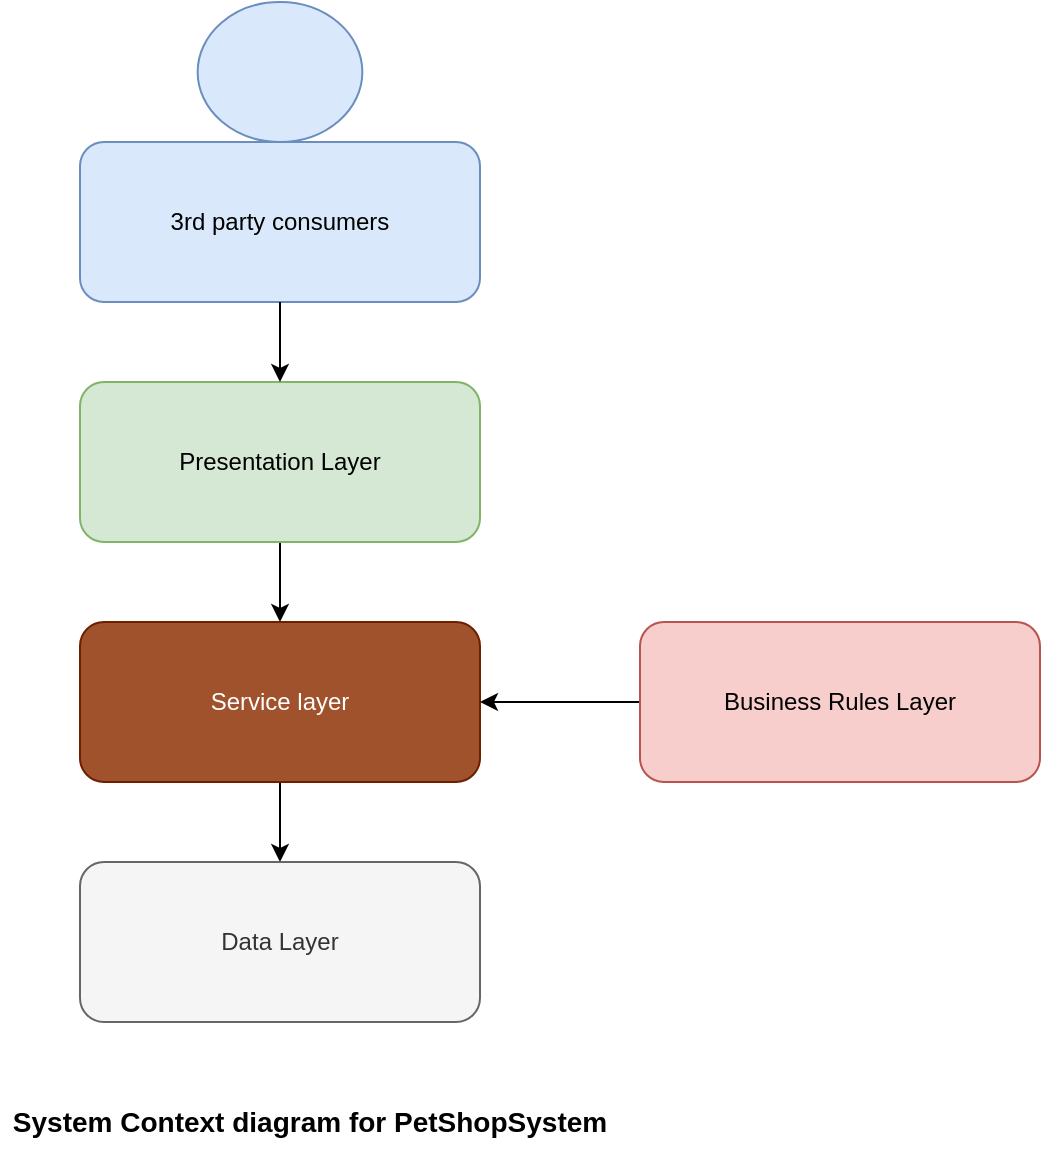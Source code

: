 <mxfile version="14.4.3" type="device"><diagram id="sGb_K2jJ3rqpr6_sBTEZ" name="Page-1"><mxGraphModel dx="1326" dy="806" grid="1" gridSize="10" guides="1" tooltips="1" connect="1" arrows="1" fold="1" page="1" pageScale="1" pageWidth="850" pageHeight="1100" math="0" shadow="0"><root><mxCell id="0"/><mxCell id="1" parent="0"/><mxCell id="Je82zdSGGZ0rCORq00QJ-3" value="" style="group;" parent="1" vertex="1" connectable="0"><mxGeometry x="280" y="130" width="200" height="150" as="geometry"/></mxCell><mxCell id="Je82zdSGGZ0rCORq00QJ-1" value="" style="ellipse;whiteSpace=wrap;html=1;fillColor=#dae8fc;strokeColor=#6c8ebf;" parent="Je82zdSGGZ0rCORq00QJ-3" vertex="1"><mxGeometry x="58.824" width="82.353" height="70" as="geometry"/></mxCell><mxCell id="Je82zdSGGZ0rCORq00QJ-2" value="3rd party consumers" style="rounded=1;whiteSpace=wrap;html=1;fillColor=#dae8fc;strokeColor=#6c8ebf;" parent="Je82zdSGGZ0rCORq00QJ-3" vertex="1"><mxGeometry y="70" width="200" height="80" as="geometry"/></mxCell><mxCell id="Je82zdSGGZ0rCORq00QJ-13" value="" style="edgeStyle=orthogonalEdgeStyle;rounded=0;orthogonalLoop=1;jettySize=auto;html=1;" parent="1" source="Je82zdSGGZ0rCORq00QJ-4" target="Je82zdSGGZ0rCORq00QJ-11" edge="1"><mxGeometry relative="1" as="geometry"/></mxCell><mxCell id="Je82zdSGGZ0rCORq00QJ-4" value="Presentation Layer" style="rounded=1;whiteSpace=wrap;html=1;fillColor=#d5e8d4;strokeColor=#82b366;" parent="1" vertex="1"><mxGeometry x="280" y="320" width="200" height="80" as="geometry"/></mxCell><mxCell id="Je82zdSGGZ0rCORq00QJ-17" value="" style="edgeStyle=orthogonalEdgeStyle;rounded=0;orthogonalLoop=1;jettySize=auto;html=1;" parent="1" source="Je82zdSGGZ0rCORq00QJ-11" target="Je82zdSGGZ0rCORq00QJ-16" edge="1"><mxGeometry relative="1" as="geometry"/></mxCell><mxCell id="Je82zdSGGZ0rCORq00QJ-11" value="Service layer" style="rounded=1;whiteSpace=wrap;html=1;fillColor=#a0522d;strokeColor=#6D1F00;fontColor=#ffffff;" parent="1" vertex="1"><mxGeometry x="280" y="440" width="200" height="80" as="geometry"/></mxCell><mxCell id="Je82zdSGGZ0rCORq00QJ-12" value="" style="edgeStyle=orthogonalEdgeStyle;rounded=0;orthogonalLoop=1;jettySize=auto;html=1;" parent="1" source="Je82zdSGGZ0rCORq00QJ-2" target="Je82zdSGGZ0rCORq00QJ-4" edge="1"><mxGeometry relative="1" as="geometry"/></mxCell><mxCell id="Je82zdSGGZ0rCORq00QJ-15" value="" style="edgeStyle=orthogonalEdgeStyle;rounded=0;orthogonalLoop=1;jettySize=auto;html=1;" parent="1" source="Je82zdSGGZ0rCORq00QJ-14" target="Je82zdSGGZ0rCORq00QJ-11" edge="1"><mxGeometry relative="1" as="geometry"/></mxCell><mxCell id="Je82zdSGGZ0rCORq00QJ-14" value="Business Rules Layer" style="rounded=1;whiteSpace=wrap;html=1;fillColor=#f8cecc;strokeColor=#b85450;" parent="1" vertex="1"><mxGeometry x="560" y="440" width="200" height="80" as="geometry"/></mxCell><mxCell id="Je82zdSGGZ0rCORq00QJ-16" value="Data Layer" style="rounded=1;whiteSpace=wrap;html=1;fillColor=#f5f5f5;strokeColor=#666666;fontColor=#333333;" parent="1" vertex="1"><mxGeometry x="280" y="560" width="200" height="80" as="geometry"/></mxCell><mxCell id="l1ulZFyM3AxGqg-lRBXV-1" value="&lt;font size=&quot;1&quot;&gt;&lt;b style=&quot;font-size: 14px&quot;&gt;System Context diagram for PetShopSystem&lt;/b&gt;&lt;/font&gt;" style="text;html=1;strokeColor=none;fillColor=none;align=center;verticalAlign=middle;whiteSpace=wrap;rounded=0;dashed=1;labelBackgroundColor=#FFFFFF;fontSize=12;fontColor=#000000;" parent="1" vertex="1"><mxGeometry x="240" y="670" width="310" height="40" as="geometry"/></mxCell></root></mxGraphModel></diagram></mxfile>